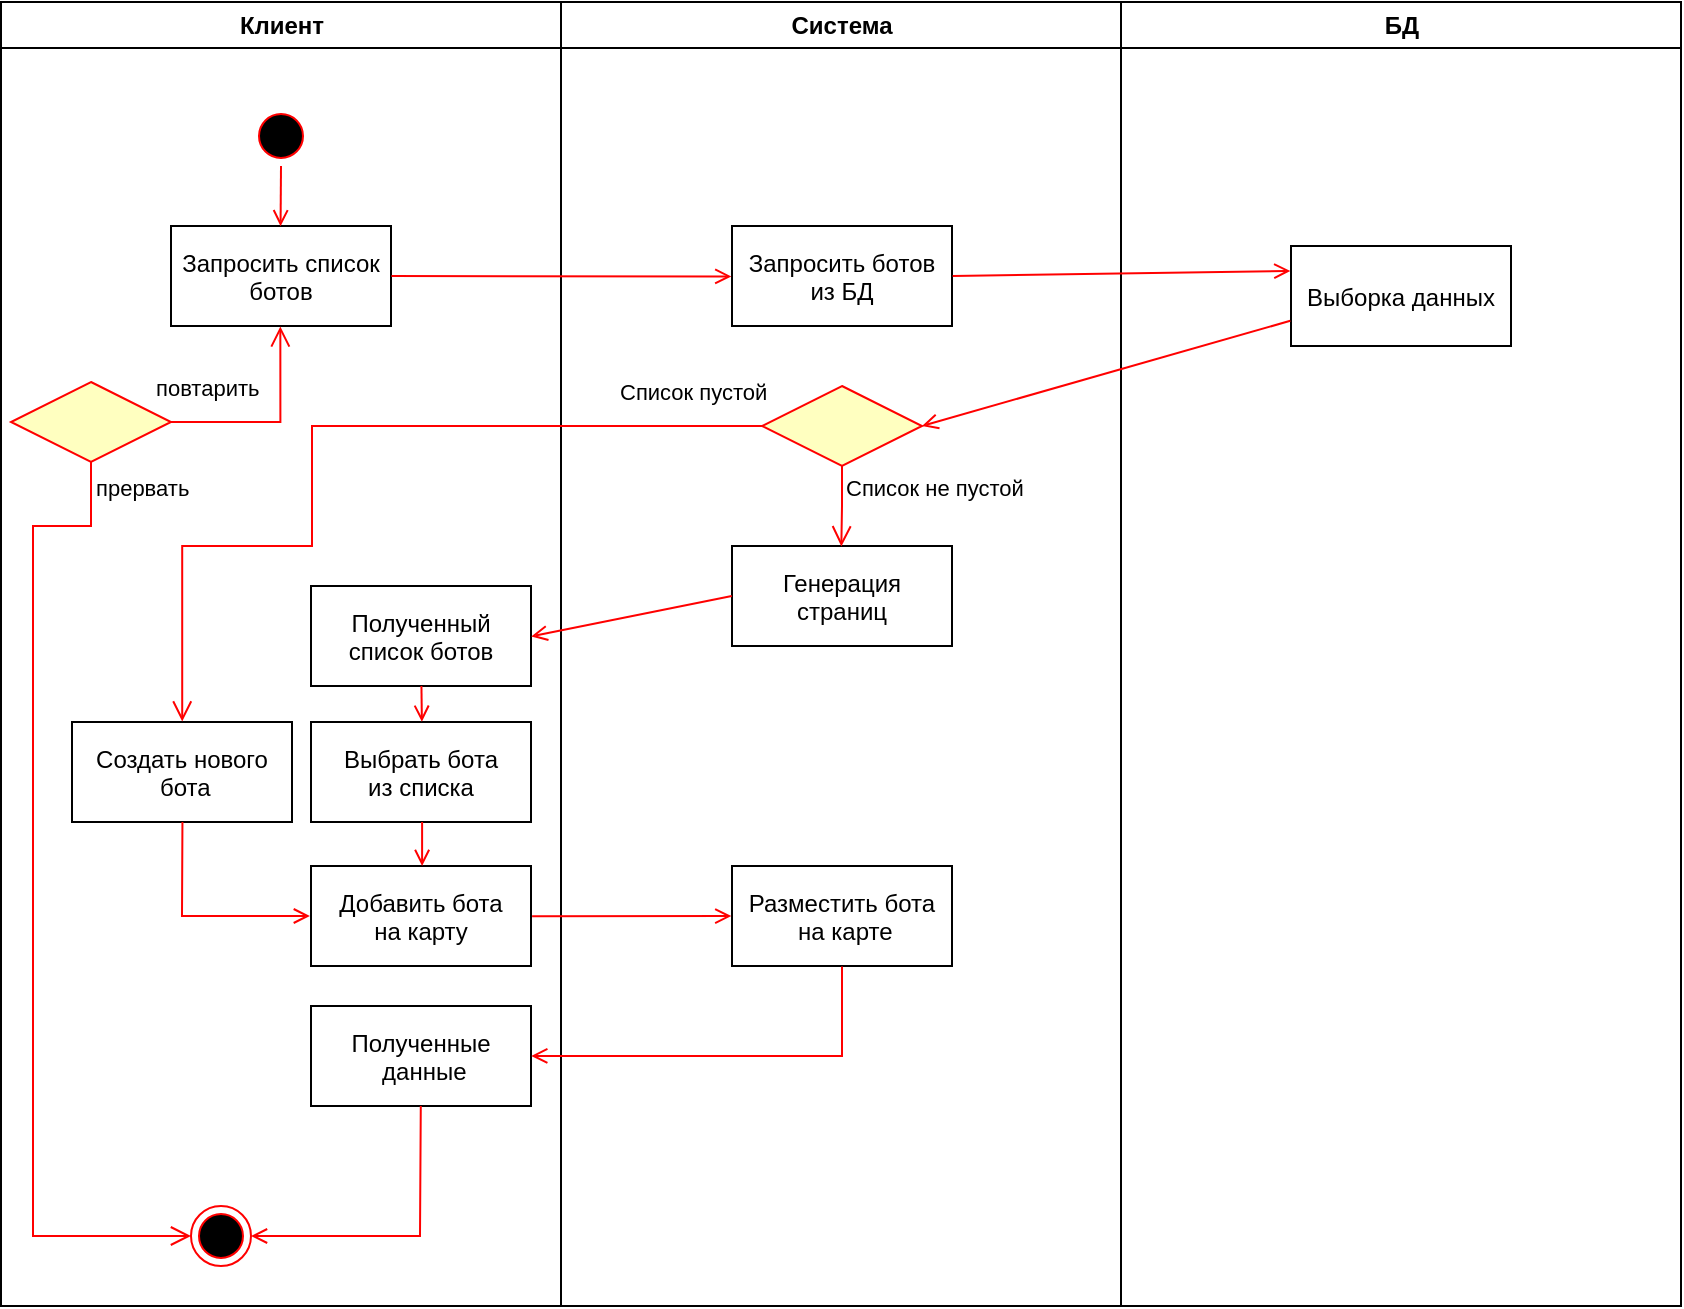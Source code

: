 <mxfile version="20.5.1" type="github">
  <diagram name="Page-1" id="e7e014a7-5840-1c2e-5031-d8a46d1fe8dd">
    <mxGraphModel dx="1422" dy="762" grid="1" gridSize="10" guides="1" tooltips="1" connect="1" arrows="1" fold="1" page="1" pageScale="1" pageWidth="1169" pageHeight="826" background="none" math="0" shadow="0">
      <root>
        <mxCell id="0" />
        <mxCell id="1" parent="0" />
        <mxCell id="2" value="Клиент" style="swimlane;whiteSpace=wrap" parent="1" vertex="1">
          <mxGeometry x="164.5" y="128" width="280" height="652" as="geometry" />
        </mxCell>
        <mxCell id="5" value="" style="ellipse;shape=startState;fillColor=#000000;strokeColor=#ff0000;" parent="2" vertex="1">
          <mxGeometry x="125" y="52" width="30" height="30" as="geometry" />
        </mxCell>
        <mxCell id="7" value="Выбрать бота &#xa;из списка" style="" parent="2" vertex="1">
          <mxGeometry x="155" y="360" width="110" height="50" as="geometry" />
        </mxCell>
        <mxCell id="8" value="Добавить бота &#xa;на карту" style="" parent="2" vertex="1">
          <mxGeometry x="155" y="432" width="110" height="50" as="geometry" />
        </mxCell>
        <mxCell id="9" value="" style="endArrow=open;strokeColor=#FF0000;endFill=1;rounded=0;exitX=0.505;exitY=1;exitDx=0;exitDy=0;exitPerimeter=0;entryX=0.505;entryY=0;entryDx=0;entryDy=0;entryPerimeter=0;" parent="2" source="7" target="8" edge="1">
          <mxGeometry relative="1" as="geometry">
            <mxPoint x="200.5" y="402" as="sourcePoint" />
            <mxPoint x="210.5" y="412" as="targetPoint" />
          </mxGeometry>
        </mxCell>
        <mxCell id="10" value="Полученные&#xa; данные" style="" parent="2" vertex="1">
          <mxGeometry x="155" y="502" width="110" height="50" as="geometry" />
        </mxCell>
        <mxCell id="D7vuyaieu7HlQpP4zFl2-60" value="Запросить список &#xa;ботов" style="" vertex="1" parent="2">
          <mxGeometry x="85" y="112" width="110" height="50" as="geometry" />
        </mxCell>
        <mxCell id="D7vuyaieu7HlQpP4zFl2-63" value="" style="endArrow=open;strokeColor=#FF0000;endFill=1;rounded=0;exitX=0.5;exitY=1;exitDx=0;exitDy=0;entryX=0.498;entryY=0.003;entryDx=0;entryDy=0;entryPerimeter=0;" edge="1" parent="2" source="5" target="D7vuyaieu7HlQpP4zFl2-60">
          <mxGeometry relative="1" as="geometry">
            <mxPoint x="140.5" y="82" as="sourcePoint" />
            <mxPoint x="135.5" y="112" as="targetPoint" />
          </mxGeometry>
        </mxCell>
        <mxCell id="D7vuyaieu7HlQpP4zFl2-68" value="Полученный &#xa;список ботов" style="" vertex="1" parent="2">
          <mxGeometry x="155" y="292" width="110" height="50" as="geometry" />
        </mxCell>
        <mxCell id="D7vuyaieu7HlQpP4zFl2-70" value="" style="endArrow=open;strokeColor=#FF0000;endFill=1;rounded=0;exitX=0.502;exitY=1;exitDx=0;exitDy=0;exitPerimeter=0;entryX=0.504;entryY=-0.002;entryDx=0;entryDy=0;entryPerimeter=0;" edge="1" parent="2" source="D7vuyaieu7HlQpP4zFl2-68" target="7">
          <mxGeometry relative="1" as="geometry">
            <mxPoint x="295.5" y="332" as="sourcePoint" />
            <mxPoint x="295.5" y="362" as="targetPoint" />
          </mxGeometry>
        </mxCell>
        <mxCell id="D7vuyaieu7HlQpP4zFl2-72" value="" style="rhombus;whiteSpace=wrap;html=1;fillColor=#ffffc0;strokeColor=#ff0000;" vertex="1" parent="2">
          <mxGeometry x="5" y="190" width="80" height="40" as="geometry" />
        </mxCell>
        <mxCell id="D7vuyaieu7HlQpP4zFl2-73" value="повтарить" style="edgeStyle=orthogonalEdgeStyle;html=1;align=left;verticalAlign=bottom;endArrow=open;endSize=8;strokeColor=#ff0000;rounded=0;exitX=1;exitY=0.5;exitDx=0;exitDy=0;entryX=0.497;entryY=1.004;entryDx=0;entryDy=0;entryPerimeter=0;" edge="1" source="D7vuyaieu7HlQpP4zFl2-72" parent="2" target="D7vuyaieu7HlQpP4zFl2-60">
          <mxGeometry x="-1" y="12" relative="1" as="geometry">
            <mxPoint x="135.5" y="182" as="targetPoint" />
            <mxPoint x="115.5" y="212" as="sourcePoint" />
            <mxPoint x="-10" y="4" as="offset" />
          </mxGeometry>
        </mxCell>
        <mxCell id="D7vuyaieu7HlQpP4zFl2-74" value="прервать" style="edgeStyle=orthogonalEdgeStyle;html=1;align=left;verticalAlign=top;endArrow=open;endSize=8;strokeColor=#ff0000;rounded=0;exitX=0.5;exitY=1;exitDx=0;exitDy=0;entryX=0;entryY=0.5;entryDx=0;entryDy=0;" edge="1" source="D7vuyaieu7HlQpP4zFl2-72" parent="2" target="D7vuyaieu7HlQpP4zFl2-75">
          <mxGeometry x="-1" relative="1" as="geometry">
            <mxPoint x="75.5" y="612" as="targetPoint" />
            <mxPoint x="65.5" y="242" as="sourcePoint" />
            <Array as="points">
              <mxPoint x="45" y="262" />
              <mxPoint x="16" y="262" />
              <mxPoint x="16" y="617" />
            </Array>
          </mxGeometry>
        </mxCell>
        <mxCell id="D7vuyaieu7HlQpP4zFl2-75" value="" style="ellipse;shape=endState;fillColor=#000000;strokeColor=#ff0000" vertex="1" parent="2">
          <mxGeometry x="95" y="602" width="30" height="30" as="geometry" />
        </mxCell>
        <mxCell id="D7vuyaieu7HlQpP4zFl2-84" value="Создать нового&#xa; бота" style="" vertex="1" parent="2">
          <mxGeometry x="35.5" y="360" width="110" height="50" as="geometry" />
        </mxCell>
        <mxCell id="D7vuyaieu7HlQpP4zFl2-85" value="" style="endArrow=open;strokeColor=#FF0000;endFill=1;rounded=0;exitX=0.502;exitY=1;exitDx=0;exitDy=0;exitPerimeter=0;entryX=-0.005;entryY=0.5;entryDx=0;entryDy=0;entryPerimeter=0;" edge="1" parent="2" source="D7vuyaieu7HlQpP4zFl2-84" target="8">
          <mxGeometry relative="1" as="geometry">
            <mxPoint x="11.5" y="204" as="sourcePoint" />
            <mxPoint x="145.5" y="462" as="targetPoint" />
            <Array as="points">
              <mxPoint x="90.5" y="457" />
            </Array>
          </mxGeometry>
        </mxCell>
        <mxCell id="D7vuyaieu7HlQpP4zFl2-87" value="" style="endArrow=open;strokeColor=#FF0000;endFill=1;rounded=0;exitX=0.499;exitY=1;exitDx=0;exitDy=0;exitPerimeter=0;entryX=1;entryY=0.5;entryDx=0;entryDy=0;" edge="1" parent="2" source="10" target="D7vuyaieu7HlQpP4zFl2-75">
          <mxGeometry relative="1" as="geometry">
            <mxPoint x="210.89" y="572" as="sourcePoint" />
            <mxPoint x="135.5" y="617" as="targetPoint" />
            <Array as="points">
              <mxPoint x="209.5" y="617" />
            </Array>
          </mxGeometry>
        </mxCell>
        <mxCell id="3" value="Система" style="swimlane;whiteSpace=wrap;startSize=23;" parent="1" vertex="1">
          <mxGeometry x="444.5" y="128" width="280" height="652" as="geometry" />
        </mxCell>
        <mxCell id="16" value="Запросить ботов &#xa;из БД" style="" parent="3" vertex="1">
          <mxGeometry x="85.5" y="112" width="110" height="50" as="geometry" />
        </mxCell>
        <mxCell id="18" value="Генерация &#xa;страниц" style="" parent="3" vertex="1">
          <mxGeometry x="85.5" y="272" width="110" height="50" as="geometry" />
        </mxCell>
        <mxCell id="30" value="Разместить бота&#xa; на карте" style="" parent="3" vertex="1">
          <mxGeometry x="85.5" y="432" width="110" height="50" as="geometry" />
        </mxCell>
        <mxCell id="D7vuyaieu7HlQpP4zFl2-76" value="" style="rhombus;whiteSpace=wrap;html=1;fillColor=#ffffc0;strokeColor=#ff0000;" vertex="1" parent="3">
          <mxGeometry x="100.5" y="192" width="80" height="40" as="geometry" />
        </mxCell>
        <mxCell id="D7vuyaieu7HlQpP4zFl2-77" value="Список не пустой" style="edgeStyle=orthogonalEdgeStyle;html=1;align=left;verticalAlign=bottom;endArrow=open;endSize=8;strokeColor=#ff0000;rounded=0;exitX=0.5;exitY=1;exitDx=0;exitDy=0;entryX=0.497;entryY=0.004;entryDx=0;entryDy=0;entryPerimeter=0;" edge="1" source="D7vuyaieu7HlQpP4zFl2-76" parent="3" target="18">
          <mxGeometry x="0.002" relative="1" as="geometry">
            <mxPoint x="135.5" y="262" as="targetPoint" />
            <mxPoint x="225.5" y="232" as="sourcePoint" />
            <mxPoint as="offset" />
          </mxGeometry>
        </mxCell>
        <mxCell id="D7vuyaieu7HlQpP4zFl2-42" value="БД" style="swimlane;whiteSpace=wrap;startSize=23;" vertex="1" parent="1">
          <mxGeometry x="724.5" y="128" width="280" height="652" as="geometry" />
        </mxCell>
        <mxCell id="D7vuyaieu7HlQpP4zFl2-43" value="Выборка данных" style="" vertex="1" parent="D7vuyaieu7HlQpP4zFl2-42">
          <mxGeometry x="85" y="122" width="110" height="50" as="geometry" />
        </mxCell>
        <mxCell id="D7vuyaieu7HlQpP4zFl2-64" value="" style="endArrow=open;strokeColor=#FF0000;endFill=1;rounded=0;exitX=1.002;exitY=0.5;exitDx=0;exitDy=0;exitPerimeter=0;entryX=-0.003;entryY=0.504;entryDx=0;entryDy=0;entryPerimeter=0;" edge="1" parent="1" source="D7vuyaieu7HlQpP4zFl2-60" target="16">
          <mxGeometry relative="1" as="geometry">
            <mxPoint x="360" y="270" as="sourcePoint" />
            <mxPoint x="510" y="270" as="targetPoint" />
          </mxGeometry>
        </mxCell>
        <mxCell id="D7vuyaieu7HlQpP4zFl2-65" value="" style="endArrow=open;strokeColor=#FF0000;endFill=1;rounded=0;exitX=1.003;exitY=0.501;exitDx=0;exitDy=0;exitPerimeter=0;entryX=-0.003;entryY=0.249;entryDx=0;entryDy=0;entryPerimeter=0;" edge="1" parent="1" source="16" target="D7vuyaieu7HlQpP4zFl2-43">
          <mxGeometry relative="1" as="geometry">
            <mxPoint x="640" y="280" as="sourcePoint" />
            <mxPoint x="804" y="260" as="targetPoint" />
          </mxGeometry>
        </mxCell>
        <mxCell id="D7vuyaieu7HlQpP4zFl2-66" value="" style="endArrow=open;strokeColor=#FF0000;endFill=1;rounded=0;exitX=-0.003;exitY=0.748;exitDx=0;exitDy=0;exitPerimeter=0;entryX=1;entryY=0.5;entryDx=0;entryDy=0;" edge="1" parent="1" source="D7vuyaieu7HlQpP4zFl2-43" target="D7vuyaieu7HlQpP4zFl2-76">
          <mxGeometry relative="1" as="geometry">
            <mxPoint x="790" y="280" as="sourcePoint" />
            <mxPoint x="660" y="360" as="targetPoint" />
          </mxGeometry>
        </mxCell>
        <mxCell id="D7vuyaieu7HlQpP4zFl2-71" value="" style="endArrow=open;strokeColor=#FF0000;endFill=1;rounded=0;exitX=1.005;exitY=0.502;exitDx=0;exitDy=0;exitPerimeter=0;entryX=-0.003;entryY=0.501;entryDx=0;entryDy=0;entryPerimeter=0;" edge="1" parent="1" source="8" target="30">
          <mxGeometry relative="1" as="geometry">
            <mxPoint x="380" y="550" as="sourcePoint" />
            <mxPoint x="520" y="500" as="targetPoint" />
          </mxGeometry>
        </mxCell>
        <mxCell id="D7vuyaieu7HlQpP4zFl2-67" value="" style="endArrow=open;strokeColor=#FF0000;endFill=1;rounded=0;entryX=1.001;entryY=0.504;entryDx=0;entryDy=0;entryPerimeter=0;exitX=-0.001;exitY=0.5;exitDx=0;exitDy=0;exitPerimeter=0;" edge="1" parent="1" source="18" target="D7vuyaieu7HlQpP4zFl2-68">
          <mxGeometry relative="1" as="geometry">
            <mxPoint x="530" y="410" as="sourcePoint" />
            <mxPoint x="370" y="390" as="targetPoint" />
          </mxGeometry>
        </mxCell>
        <mxCell id="D7vuyaieu7HlQpP4zFl2-78" value="Список пустой" style="edgeStyle=orthogonalEdgeStyle;html=1;align=left;verticalAlign=top;endArrow=open;endSize=8;strokeColor=#ff0000;rounded=0;entryX=0.501;entryY=-0.005;entryDx=0;entryDy=0;entryPerimeter=0;" edge="1" source="D7vuyaieu7HlQpP4zFl2-76" parent="1" target="D7vuyaieu7HlQpP4zFl2-84">
          <mxGeometry x="-0.667" y="-30" relative="1" as="geometry">
            <mxPoint x="260" y="410" as="targetPoint" />
            <Array as="points">
              <mxPoint x="320" y="340" />
              <mxPoint x="320" y="400" />
              <mxPoint x="255" y="400" />
            </Array>
            <mxPoint as="offset" />
          </mxGeometry>
        </mxCell>
        <mxCell id="D7vuyaieu7HlQpP4zFl2-86" value="" style="endArrow=open;strokeColor=#FF0000;endFill=1;rounded=0;exitX=0.5;exitY=1.004;exitDx=0;exitDy=0;exitPerimeter=0;entryX=1.001;entryY=0.499;entryDx=0;entryDy=0;entryPerimeter=0;" edge="1" parent="1" source="30" target="10">
          <mxGeometry relative="1" as="geometry">
            <mxPoint x="585" y="620" as="sourcePoint" />
            <mxPoint x="460" y="630" as="targetPoint" />
            <Array as="points">
              <mxPoint x="585" y="655" />
            </Array>
          </mxGeometry>
        </mxCell>
      </root>
    </mxGraphModel>
  </diagram>
</mxfile>
